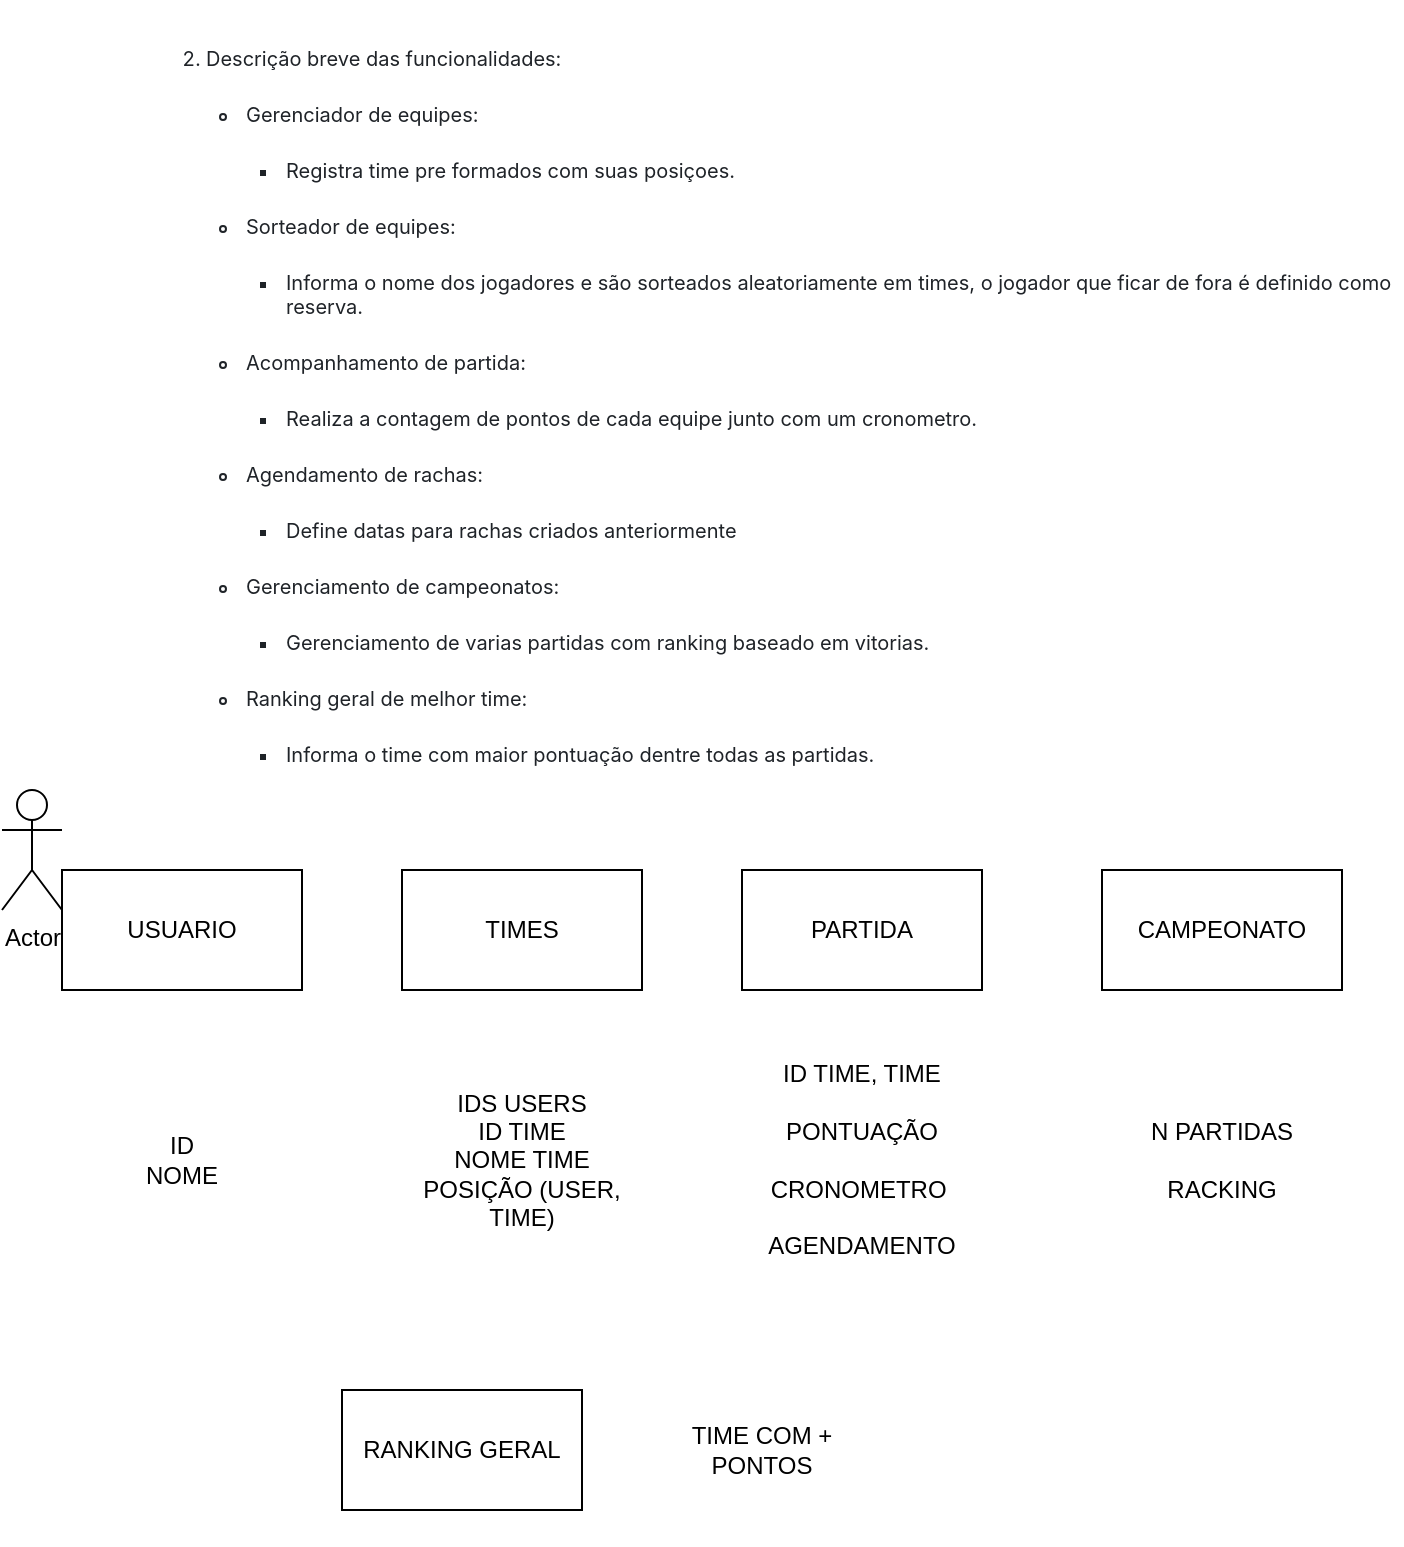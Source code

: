 <mxfile version="21.1.4" type="github">
  <diagram name="Página-1" id="4ZzELvGWjEaXNLalthoA">
    <mxGraphModel dx="1434" dy="749" grid="1" gridSize="10" guides="1" tooltips="1" connect="1" arrows="1" fold="1" page="1" pageScale="1" pageWidth="827" pageHeight="1169" math="0" shadow="0">
      <root>
        <mxCell id="0" />
        <mxCell id="1" parent="0" />
        <mxCell id="HfjYxm-JUdE4Zt6MyZb8-1" value="&lt;ol style=&quot;box-sizing: border-box; padding-left: 2em; margin-top: 0px; margin-bottom: 16px; color: rgb(31, 35, 40); font-family: -apple-system, BlinkMacSystemFont, &amp;quot;Segoe UI&amp;quot;, &amp;quot;Noto Sans&amp;quot;, Helvetica, Arial, sans-serif, &amp;quot;Apple Color Emoji&amp;quot;, &amp;quot;Segoe UI Emoji&amp;quot;; font-size: 10px; font-style: normal; font-variant-ligatures: normal; font-variant-caps: normal; font-weight: 400; letter-spacing: normal; orphans: 2; text-align: start; text-indent: 0px; text-transform: none; widows: 2; word-spacing: 0px; -webkit-text-stroke-width: 0px; background-color: rgb(255, 255, 255); text-decoration-thickness: initial; text-decoration-style: initial; text-decoration-color: initial;&quot; dir=&quot;auto&quot; start=&quot;2&quot;&gt;&lt;li style=&quot;box-sizing: border-box; margin-top: 0.25em; font-size: 10px;&quot;&gt;&lt;p style=&quot;box-sizing: border-box; margin-top: 16px; margin-bottom: 16px; font-size: 10px;&quot; dir=&quot;auto&quot;&gt;Descrição breve das funcionalidades:&lt;/p&gt;&lt;ul style=&quot;box-sizing: border-box; padding-left: 2em; margin-top: 0px; margin-bottom: 0px; font-size: 10px;&quot; dir=&quot;auto&quot;&gt;&lt;li style=&quot;box-sizing: border-box; font-size: 10px;&quot;&gt;&lt;p style=&quot;box-sizing: border-box; margin-top: 16px; margin-bottom: 16px; font-size: 10px;&quot; dir=&quot;auto&quot;&gt;Gerenciador de equipes:&lt;/p&gt;&lt;ul style=&quot;box-sizing: border-box; padding-left: 2em; margin-top: 0px; margin-bottom: 0px; font-size: 10px;&quot; dir=&quot;auto&quot;&gt;&lt;li style=&quot;box-sizing: border-box; font-size: 10px;&quot;&gt;Registra time pre formados com suas posiçoes.&lt;/li&gt;&lt;/ul&gt;&lt;/li&gt;&lt;li style=&quot;box-sizing: border-box; margin-top: 0.25em; font-size: 10px;&quot;&gt;&lt;p style=&quot;box-sizing: border-box; margin-top: 16px; margin-bottom: 16px; font-size: 10px;&quot; dir=&quot;auto&quot;&gt;Sorteador de equipes:&lt;/p&gt;&lt;ul style=&quot;box-sizing: border-box; padding-left: 2em; margin-top: 0px; margin-bottom: 0px; font-size: 10px;&quot; dir=&quot;auto&quot;&gt;&lt;li style=&quot;box-sizing: border-box; font-size: 10px;&quot;&gt;Informa o nome dos jogadores e são sorteados aleatoriamente em times, o jogador que ficar de fora é definido como reserva.&lt;/li&gt;&lt;/ul&gt;&lt;/li&gt;&lt;li style=&quot;box-sizing: border-box; margin-top: 0.25em; font-size: 10px;&quot;&gt;&lt;p style=&quot;box-sizing: border-box; margin-top: 16px; margin-bottom: 16px; font-size: 10px;&quot; dir=&quot;auto&quot;&gt;Acompanhamento de partida:&lt;/p&gt;&lt;ul style=&quot;box-sizing: border-box; padding-left: 2em; margin-top: 0px; margin-bottom: 0px; font-size: 10px;&quot; dir=&quot;auto&quot;&gt;&lt;li style=&quot;box-sizing: border-box; font-size: 10px;&quot;&gt;Realiza a contagem de pontos de cada equipe junto com um cronometro.&lt;/li&gt;&lt;/ul&gt;&lt;/li&gt;&lt;li style=&quot;box-sizing: border-box; margin-top: 0.25em; font-size: 10px;&quot;&gt;&lt;p style=&quot;box-sizing: border-box; margin-top: 16px; margin-bottom: 16px; font-size: 10px;&quot; dir=&quot;auto&quot;&gt;Agendamento de rachas:&lt;/p&gt;&lt;ul style=&quot;box-sizing: border-box; padding-left: 2em; margin-top: 0px; margin-bottom: 0px; font-size: 10px;&quot; dir=&quot;auto&quot;&gt;&lt;li style=&quot;box-sizing: border-box; font-size: 10px;&quot;&gt;Define datas para rachas criados anteriormente&lt;/li&gt;&lt;/ul&gt;&lt;/li&gt;&lt;li style=&quot;box-sizing: border-box; margin-top: 0.25em; font-size: 10px;&quot;&gt;&lt;p style=&quot;box-sizing: border-box; margin-top: 16px; margin-bottom: 16px; font-size: 10px;&quot; dir=&quot;auto&quot;&gt;Gerenciamento de campeonatos:&lt;/p&gt;&lt;ul style=&quot;box-sizing: border-box; padding-left: 2em; margin-top: 0px; margin-bottom: 0px; font-size: 10px;&quot; dir=&quot;auto&quot;&gt;&lt;li style=&quot;box-sizing: border-box; font-size: 10px;&quot;&gt;Gerenciamento de varias partidas com ranking baseado em vitorias.&lt;/li&gt;&lt;/ul&gt;&lt;/li&gt;&lt;li style=&quot;box-sizing: border-box; margin-top: 0.25em; font-size: 10px;&quot;&gt;&lt;p style=&quot;box-sizing: border-box; margin-top: 16px; margin-bottom: 16px; font-size: 10px;&quot; dir=&quot;auto&quot;&gt;Ranking geral de melhor time:&lt;/p&gt;&lt;ul style=&quot;box-sizing: border-box; padding-left: 2em; margin-top: 0px; margin-bottom: 0px; font-size: 10px;&quot; dir=&quot;auto&quot;&gt;&lt;li style=&quot;box-sizing: border-box; font-size: 10px;&quot;&gt;Informa o time com maior pontuação dentre todas as partidas.&lt;/li&gt;&lt;/ul&gt;&lt;/li&gt;&lt;/ul&gt;&lt;/li&gt;&lt;/ol&gt;" style="text;whiteSpace=wrap;html=1;fontSize=10;" vertex="1" parent="1">
          <mxGeometry x="144" width="620" height="370" as="geometry" />
        </mxCell>
        <mxCell id="HfjYxm-JUdE4Zt6MyZb8-2" value="USUARIO" style="rounded=0;whiteSpace=wrap;html=1;" vertex="1" parent="1">
          <mxGeometry x="94" y="435" width="120" height="60" as="geometry" />
        </mxCell>
        <mxCell id="HfjYxm-JUdE4Zt6MyZb8-3" value="TIMES" style="rounded=0;whiteSpace=wrap;html=1;" vertex="1" parent="1">
          <mxGeometry x="264" y="435" width="120" height="60" as="geometry" />
        </mxCell>
        <mxCell id="HfjYxm-JUdE4Zt6MyZb8-4" value="PARTIDA" style="rounded=0;whiteSpace=wrap;html=1;" vertex="1" parent="1">
          <mxGeometry x="434" y="435" width="120" height="60" as="geometry" />
        </mxCell>
        <mxCell id="HfjYxm-JUdE4Zt6MyZb8-5" value="Actor" style="shape=umlActor;verticalLabelPosition=bottom;verticalAlign=top;html=1;outlineConnect=0;" vertex="1" parent="1">
          <mxGeometry x="64" y="395" width="30" height="60" as="geometry" />
        </mxCell>
        <mxCell id="HfjYxm-JUdE4Zt6MyZb8-11" value="ID&lt;br&gt;NOME&lt;br&gt;" style="text;html=1;strokeColor=none;fillColor=none;align=center;verticalAlign=middle;whiteSpace=wrap;rounded=0;" vertex="1" parent="1">
          <mxGeometry x="94" y="505" width="120" height="150" as="geometry" />
        </mxCell>
        <mxCell id="HfjYxm-JUdE4Zt6MyZb8-12" value="IDS USERS&lt;br&gt;ID TIME&lt;br&gt;NOME TIME&lt;br&gt;POSIÇÃO (USER, TIME)" style="text;html=1;strokeColor=none;fillColor=none;align=center;verticalAlign=middle;whiteSpace=wrap;rounded=0;" vertex="1" parent="1">
          <mxGeometry x="264" y="505" width="120" height="150" as="geometry" />
        </mxCell>
        <mxCell id="HfjYxm-JUdE4Zt6MyZb8-13" value="ID TIME, TIME&lt;br&gt;&lt;br&gt;PONTUAÇÃO&lt;br&gt;&lt;br&gt;CRONOMETRO&amp;nbsp;&lt;br&gt;&lt;br&gt;AGENDAMENTO&lt;br&gt;" style="text;html=1;strokeColor=none;fillColor=none;align=center;verticalAlign=middle;whiteSpace=wrap;rounded=0;" vertex="1" parent="1">
          <mxGeometry x="434" y="505" width="120" height="150" as="geometry" />
        </mxCell>
        <mxCell id="HfjYxm-JUdE4Zt6MyZb8-15" value="CAMPEONATO" style="rounded=0;whiteSpace=wrap;html=1;" vertex="1" parent="1">
          <mxGeometry x="614" y="435" width="120" height="60" as="geometry" />
        </mxCell>
        <mxCell id="HfjYxm-JUdE4Zt6MyZb8-16" value="N PARTIDAS&lt;br&gt;&lt;br&gt;RACKING" style="text;html=1;strokeColor=none;fillColor=none;align=center;verticalAlign=middle;whiteSpace=wrap;rounded=0;" vertex="1" parent="1">
          <mxGeometry x="614" y="505" width="120" height="150" as="geometry" />
        </mxCell>
        <mxCell id="HfjYxm-JUdE4Zt6MyZb8-17" value="RANKING GERAL" style="rounded=0;whiteSpace=wrap;html=1;" vertex="1" parent="1">
          <mxGeometry x="234" y="695" width="120" height="60" as="geometry" />
        </mxCell>
        <mxCell id="HfjYxm-JUdE4Zt6MyZb8-18" value="TIME COM + PONTOS" style="text;html=1;strokeColor=none;fillColor=none;align=center;verticalAlign=middle;whiteSpace=wrap;rounded=0;" vertex="1" parent="1">
          <mxGeometry x="384" y="677.5" width="120" height="95" as="geometry" />
        </mxCell>
      </root>
    </mxGraphModel>
  </diagram>
</mxfile>

